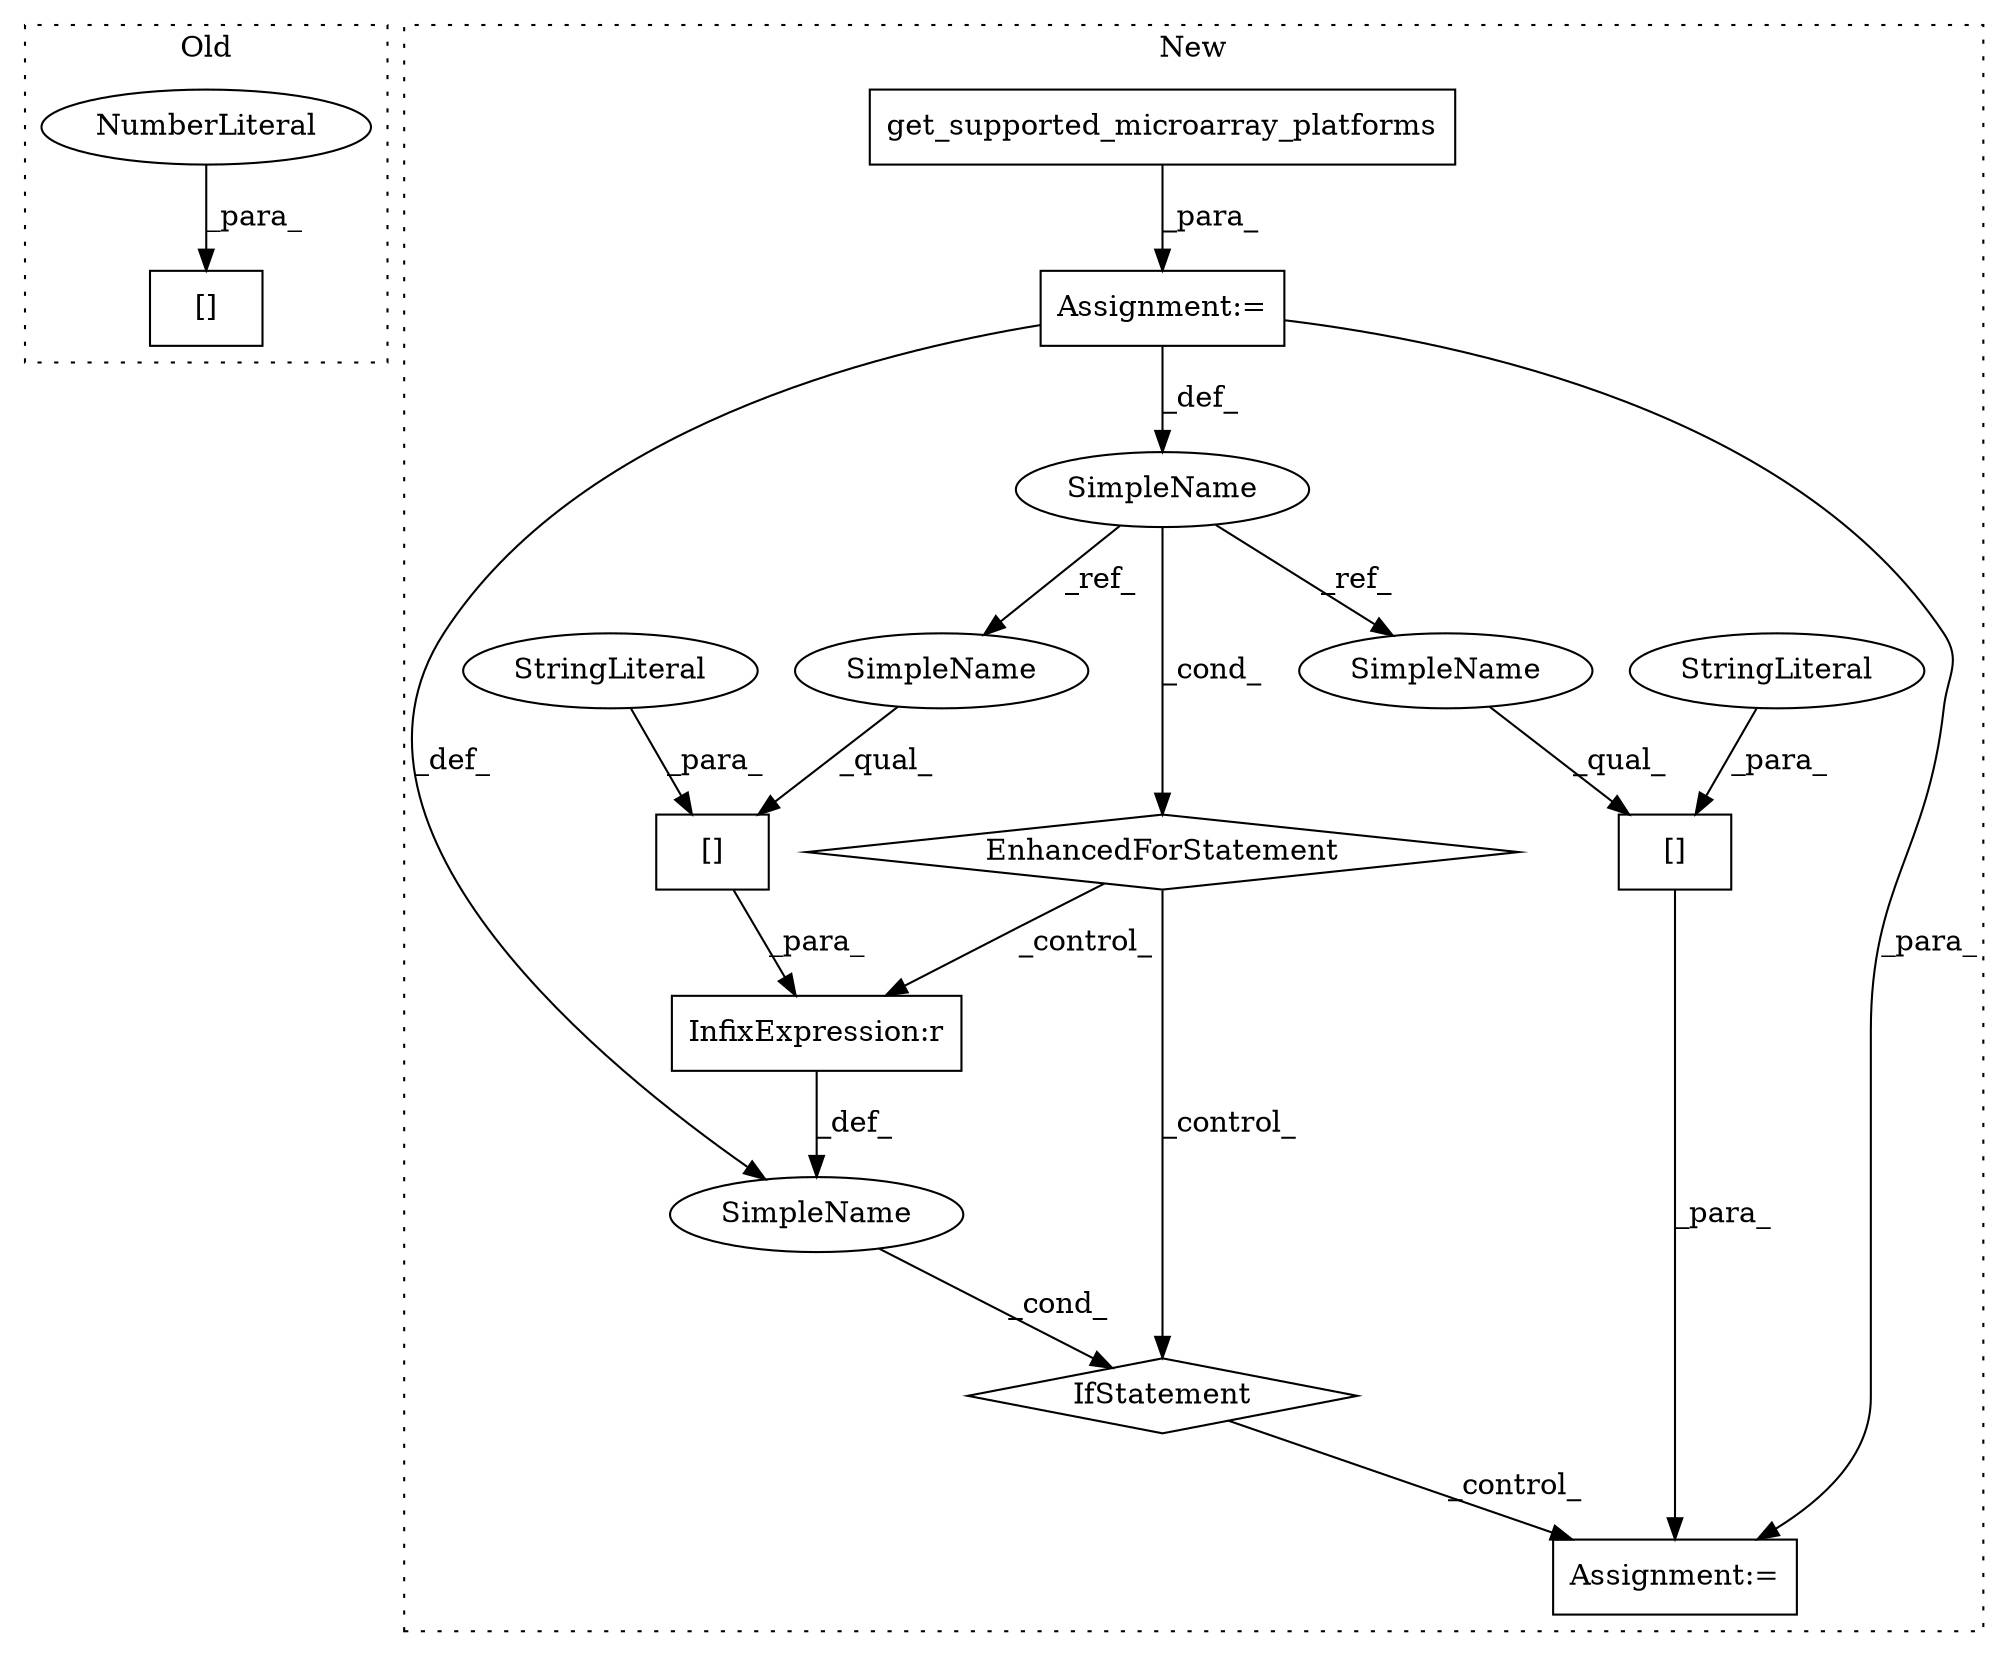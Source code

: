 digraph G {
subgraph cluster0 {
1 [label="[]" a="2" s="3169,3197" l="27,1" shape="box"];
4 [label="NumberLiteral" a="34" s="3196" l="1" shape="ellipse"];
label = "Old";
style="dotted";
}
subgraph cluster1 {
2 [label="get_supported_microarray_platforms" a="32" s="3496" l="36" shape="box"];
3 [label="[]" a="2" s="3652,3681" l="9,1" shape="box"];
5 [label="SimpleName" a="42" s="3485" l="8" shape="ellipse"];
6 [label="EnhancedForStatement" a="70" s="3424,3532" l="57,2" shape="diamond"];
7 [label="InfixExpression:r" a="27" s="3578" l="4" shape="box"];
8 [label="[]" a="2" s="3548,3577" l="9,1" shape="box"];
9 [label="StringLiteral" a="45" s="3557" l="20" shape="ellipse"];
10 [label="StringLiteral" a="45" s="3661" l="20" shape="ellipse"];
11 [label="IfStatement" a="25" s="3544,3600" l="4,2" shape="diamond"];
12 [label="SimpleName" a="42" s="" l="" shape="ellipse"];
13 [label="Assignment:=" a="7" s="3651" l="1" shape="box"];
14 [label="Assignment:=" a="7" s="3424,3532" l="57,2" shape="box"];
15 [label="SimpleName" a="42" s="3548" l="8" shape="ellipse"];
16 [label="SimpleName" a="42" s="3652" l="8" shape="ellipse"];
label = "New";
style="dotted";
}
2 -> 14 [label="_para_"];
3 -> 13 [label="_para_"];
4 -> 1 [label="_para_"];
5 -> 16 [label="_ref_"];
5 -> 6 [label="_cond_"];
5 -> 15 [label="_ref_"];
6 -> 7 [label="_control_"];
6 -> 11 [label="_control_"];
7 -> 12 [label="_def_"];
8 -> 7 [label="_para_"];
9 -> 8 [label="_para_"];
10 -> 3 [label="_para_"];
11 -> 13 [label="_control_"];
12 -> 11 [label="_cond_"];
14 -> 13 [label="_para_"];
14 -> 12 [label="_def_"];
14 -> 5 [label="_def_"];
15 -> 8 [label="_qual_"];
16 -> 3 [label="_qual_"];
}